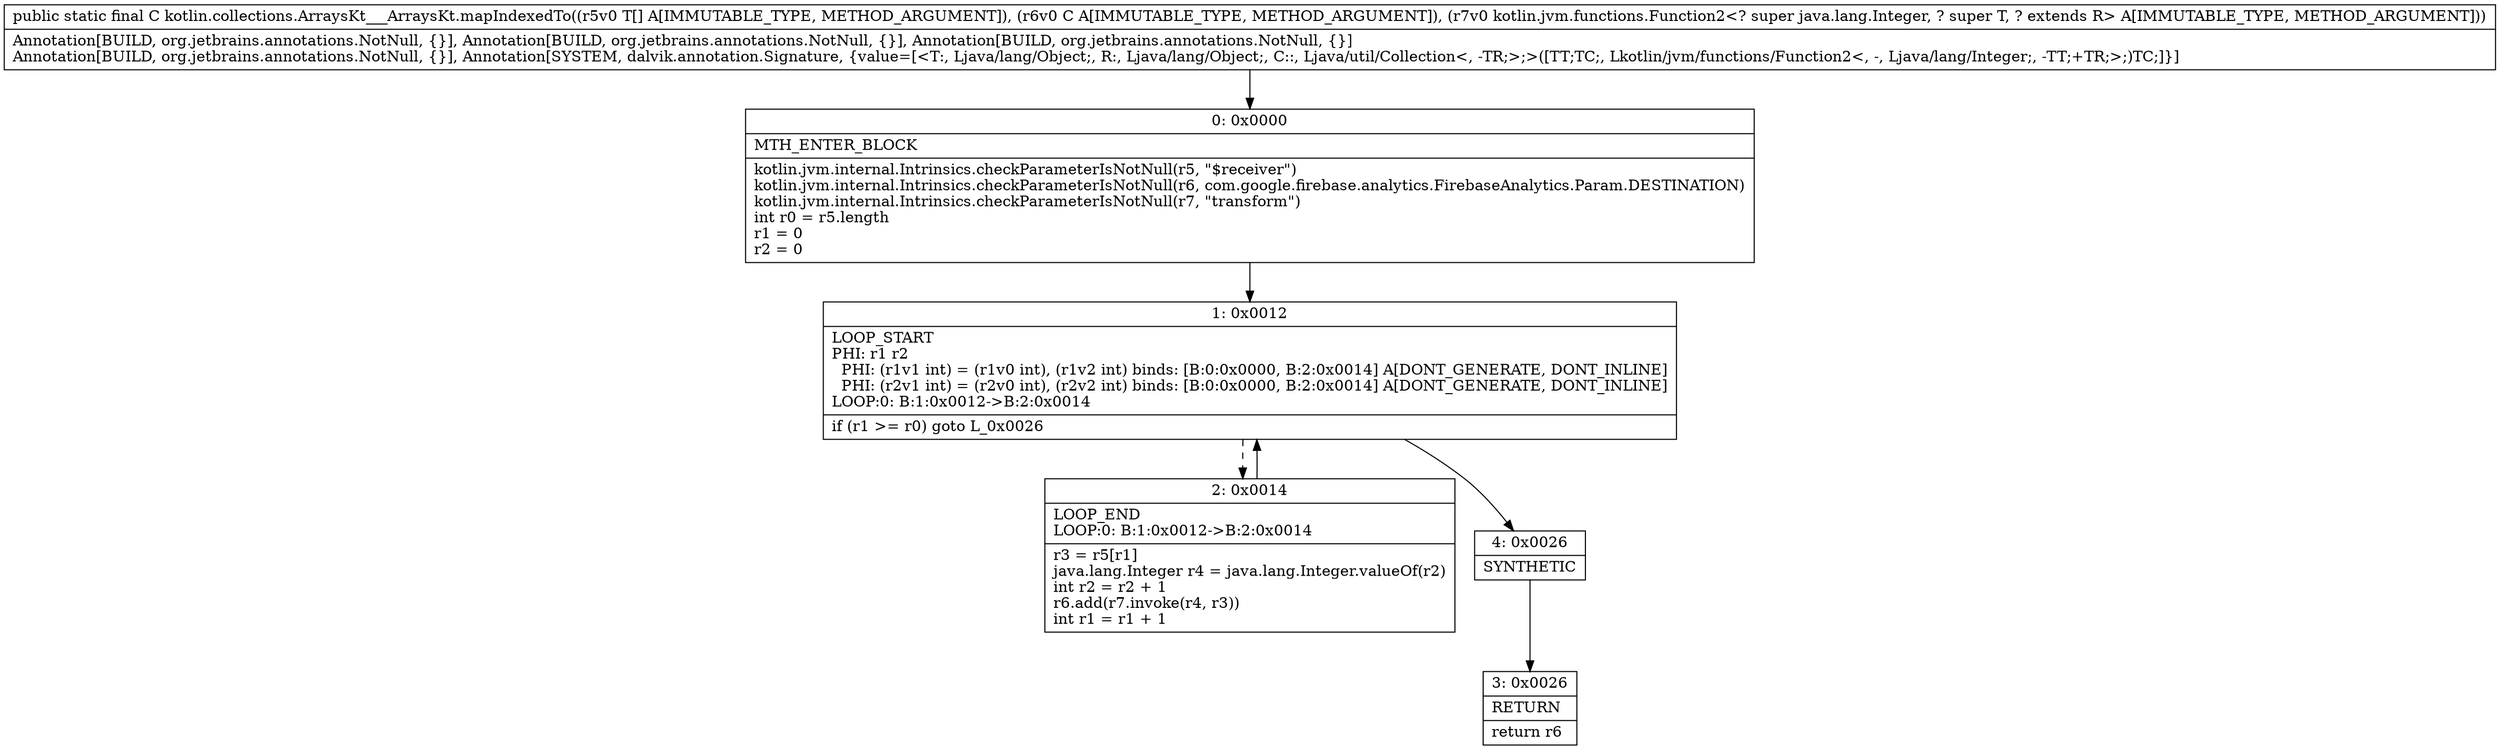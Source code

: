 digraph "CFG forkotlin.collections.ArraysKt___ArraysKt.mapIndexedTo([Ljava\/lang\/Object;Ljava\/util\/Collection;Lkotlin\/jvm\/functions\/Function2;)Ljava\/util\/Collection;" {
Node_0 [shape=record,label="{0\:\ 0x0000|MTH_ENTER_BLOCK\l|kotlin.jvm.internal.Intrinsics.checkParameterIsNotNull(r5, \"$receiver\")\lkotlin.jvm.internal.Intrinsics.checkParameterIsNotNull(r6, com.google.firebase.analytics.FirebaseAnalytics.Param.DESTINATION)\lkotlin.jvm.internal.Intrinsics.checkParameterIsNotNull(r7, \"transform\")\lint r0 = r5.length\lr1 = 0\lr2 = 0\l}"];
Node_1 [shape=record,label="{1\:\ 0x0012|LOOP_START\lPHI: r1 r2 \l  PHI: (r1v1 int) = (r1v0 int), (r1v2 int) binds: [B:0:0x0000, B:2:0x0014] A[DONT_GENERATE, DONT_INLINE]\l  PHI: (r2v1 int) = (r2v0 int), (r2v2 int) binds: [B:0:0x0000, B:2:0x0014] A[DONT_GENERATE, DONT_INLINE]\lLOOP:0: B:1:0x0012\-\>B:2:0x0014\l|if (r1 \>= r0) goto L_0x0026\l}"];
Node_2 [shape=record,label="{2\:\ 0x0014|LOOP_END\lLOOP:0: B:1:0x0012\-\>B:2:0x0014\l|r3 = r5[r1]\ljava.lang.Integer r4 = java.lang.Integer.valueOf(r2)\lint r2 = r2 + 1\lr6.add(r7.invoke(r4, r3))\lint r1 = r1 + 1\l}"];
Node_3 [shape=record,label="{3\:\ 0x0026|RETURN\l|return r6\l}"];
Node_4 [shape=record,label="{4\:\ 0x0026|SYNTHETIC\l}"];
MethodNode[shape=record,label="{public static final C kotlin.collections.ArraysKt___ArraysKt.mapIndexedTo((r5v0 T[] A[IMMUTABLE_TYPE, METHOD_ARGUMENT]), (r6v0 C A[IMMUTABLE_TYPE, METHOD_ARGUMENT]), (r7v0 kotlin.jvm.functions.Function2\<? super java.lang.Integer, ? super T, ? extends R\> A[IMMUTABLE_TYPE, METHOD_ARGUMENT]))  | Annotation[BUILD, org.jetbrains.annotations.NotNull, \{\}], Annotation[BUILD, org.jetbrains.annotations.NotNull, \{\}], Annotation[BUILD, org.jetbrains.annotations.NotNull, \{\}]\lAnnotation[BUILD, org.jetbrains.annotations.NotNull, \{\}], Annotation[SYSTEM, dalvik.annotation.Signature, \{value=[\<T:, Ljava\/lang\/Object;, R:, Ljava\/lang\/Object;, C::, Ljava\/util\/Collection\<, \-TR;\>;\>([TT;TC;, Lkotlin\/jvm\/functions\/Function2\<, \-, Ljava\/lang\/Integer;, \-TT;+TR;\>;)TC;]\}]\l}"];
MethodNode -> Node_0;
Node_0 -> Node_1;
Node_1 -> Node_2[style=dashed];
Node_1 -> Node_4;
Node_2 -> Node_1;
Node_4 -> Node_3;
}


